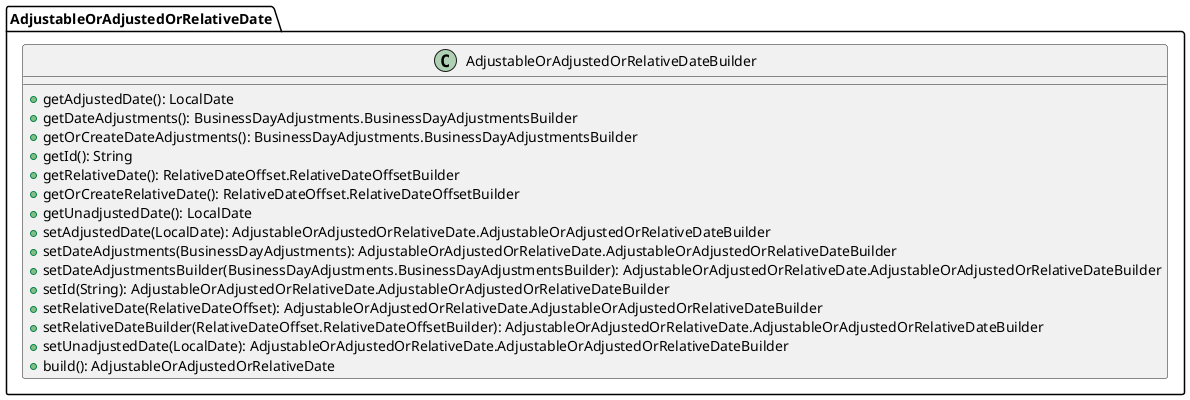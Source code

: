 @startuml

    class AdjustableOrAdjustedOrRelativeDate.AdjustableOrAdjustedOrRelativeDateBuilder [[AdjustableOrAdjustedOrRelativeDate.AdjustableOrAdjustedOrRelativeDateBuilder.html]] {
        +getAdjustedDate(): LocalDate
        +getDateAdjustments(): BusinessDayAdjustments.BusinessDayAdjustmentsBuilder
        +getOrCreateDateAdjustments(): BusinessDayAdjustments.BusinessDayAdjustmentsBuilder
        +getId(): String
        +getRelativeDate(): RelativeDateOffset.RelativeDateOffsetBuilder
        +getOrCreateRelativeDate(): RelativeDateOffset.RelativeDateOffsetBuilder
        +getUnadjustedDate(): LocalDate
        +setAdjustedDate(LocalDate): AdjustableOrAdjustedOrRelativeDate.AdjustableOrAdjustedOrRelativeDateBuilder
        +setDateAdjustments(BusinessDayAdjustments): AdjustableOrAdjustedOrRelativeDate.AdjustableOrAdjustedOrRelativeDateBuilder
        +setDateAdjustmentsBuilder(BusinessDayAdjustments.BusinessDayAdjustmentsBuilder): AdjustableOrAdjustedOrRelativeDate.AdjustableOrAdjustedOrRelativeDateBuilder
        +setId(String): AdjustableOrAdjustedOrRelativeDate.AdjustableOrAdjustedOrRelativeDateBuilder
        +setRelativeDate(RelativeDateOffset): AdjustableOrAdjustedOrRelativeDate.AdjustableOrAdjustedOrRelativeDateBuilder
        +setRelativeDateBuilder(RelativeDateOffset.RelativeDateOffsetBuilder): AdjustableOrAdjustedOrRelativeDate.AdjustableOrAdjustedOrRelativeDateBuilder
        +setUnadjustedDate(LocalDate): AdjustableOrAdjustedOrRelativeDate.AdjustableOrAdjustedOrRelativeDateBuilder
        +build(): AdjustableOrAdjustedOrRelativeDate
    }

@enduml
